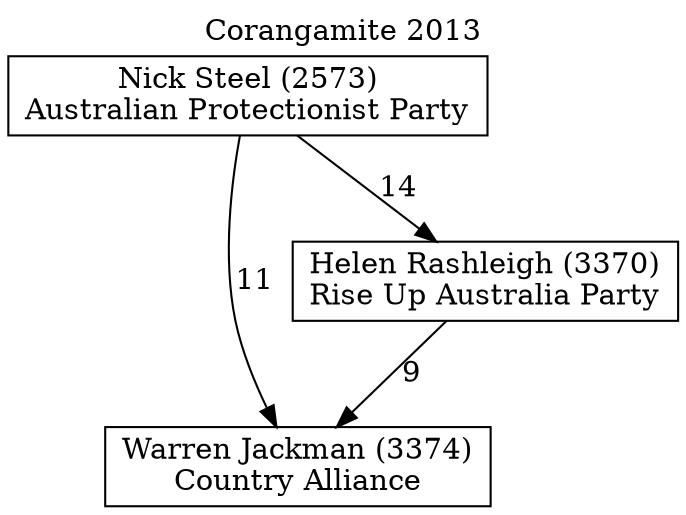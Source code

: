 // House preference flow
digraph "Warren Jackman (3374)_Corangamite_2013" {
	graph [label="Corangamite 2013" labelloc=t mclimit=10]
	node [shape=box]
	"Warren Jackman (3374)" [label="Warren Jackman (3374)
Country Alliance"]
	"Helen Rashleigh (3370)" [label="Helen Rashleigh (3370)
Rise Up Australia Party"]
	"Nick Steel (2573)" [label="Nick Steel (2573)
Australian Protectionist Party"]
	"Helen Rashleigh (3370)" -> "Warren Jackman (3374)" [label=9]
	"Nick Steel (2573)" -> "Helen Rashleigh (3370)" [label=14]
	"Nick Steel (2573)" -> "Warren Jackman (3374)" [label=11]
}
